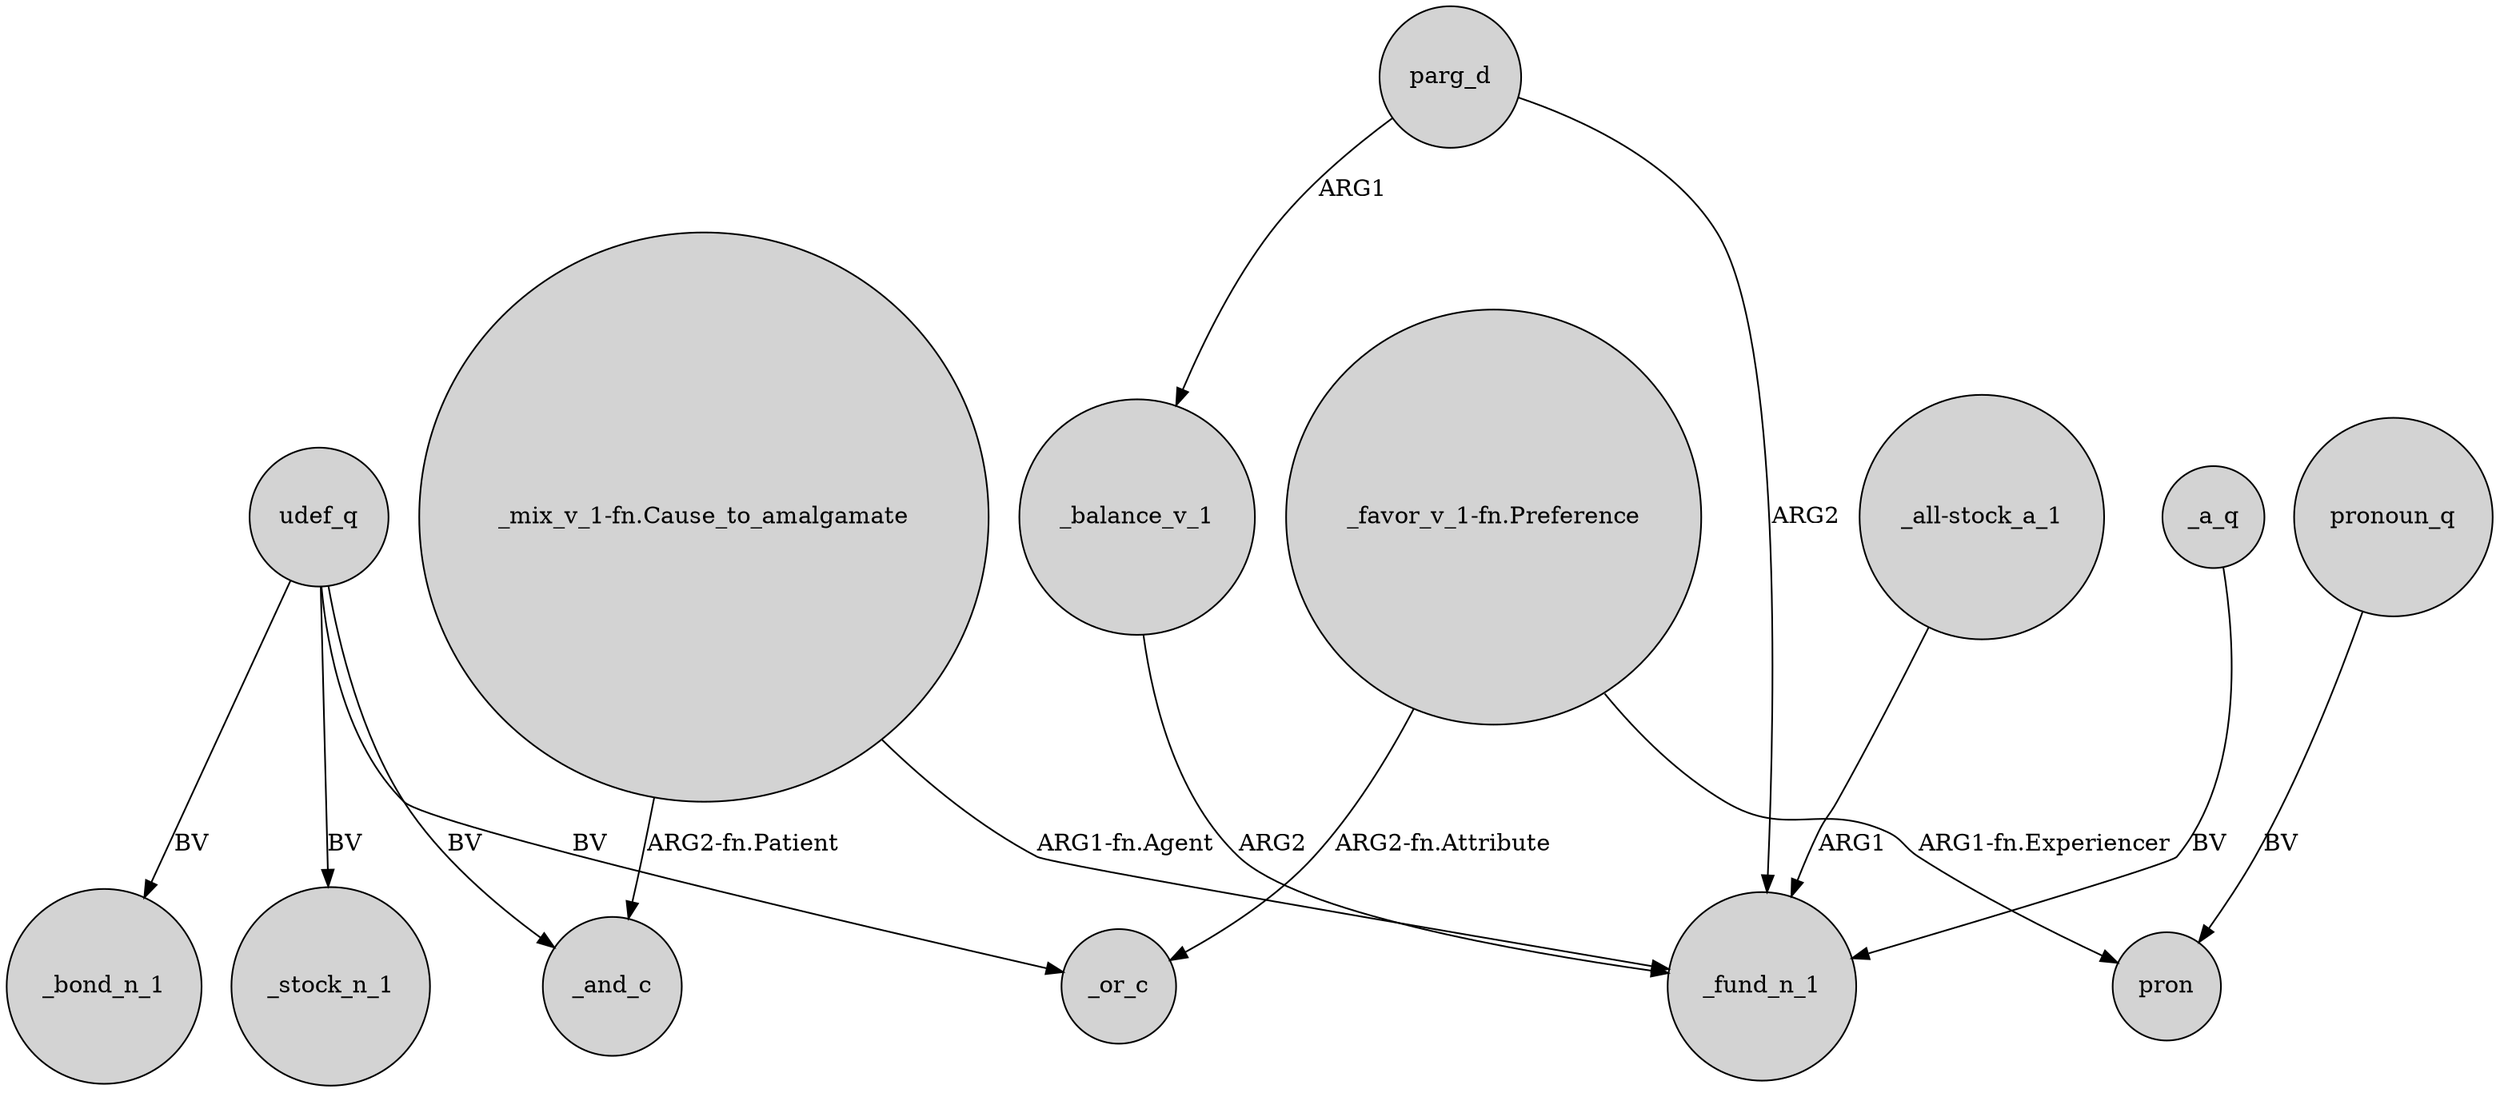 digraph {
	node [shape=circle style=filled]
	udef_q -> _bond_n_1 [label=BV]
	_balance_v_1 -> _fund_n_1 [label=ARG2]
	udef_q -> _stock_n_1 [label=BV]
	"_mix_v_1-fn.Cause_to_amalgamate" -> _fund_n_1 [label="ARG1-fn.Agent"]
	"_mix_v_1-fn.Cause_to_amalgamate" -> _and_c [label="ARG2-fn.Patient"]
	udef_q -> _or_c [label=BV]
	parg_d -> _fund_n_1 [label=ARG2]
	"_favor_v_1-fn.Preference" -> _or_c [label="ARG2-fn.Attribute"]
	"_favor_v_1-fn.Preference" -> pron [label="ARG1-fn.Experiencer"]
	udef_q -> _and_c [label=BV]
	"_all-stock_a_1" -> _fund_n_1 [label=ARG1]
	parg_d -> _balance_v_1 [label=ARG1]
	_a_q -> _fund_n_1 [label=BV]
	pronoun_q -> pron [label=BV]
}
